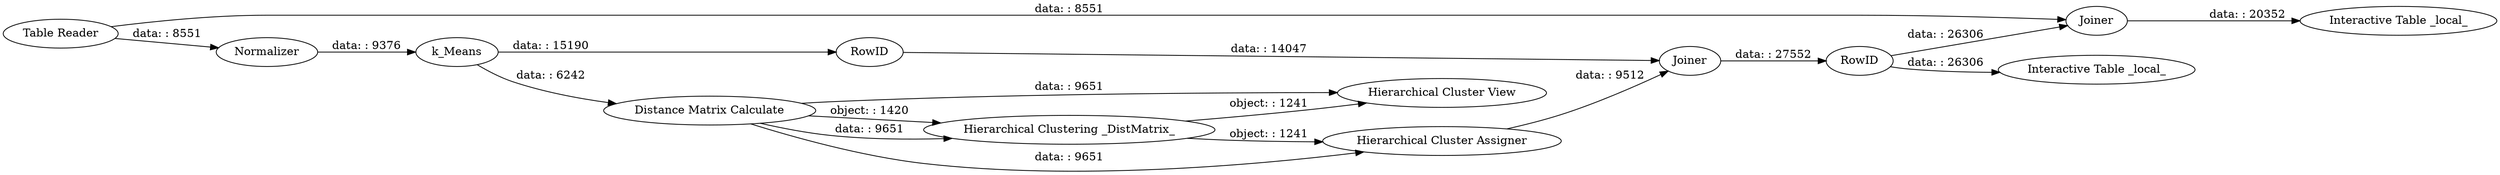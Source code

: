 digraph {
	"441438170858134105_43" [label=Joiner]
	"441438170858134105_44" [label="Interactive Table _local_"]
	"441438170858134105_23" [label="Distance Matrix Calculate"]
	"441438170858134105_47" [label=RowID]
	"441438170858134105_46" [label=RowID]
	"441438170858134105_22" [label="Hierarchical Clustering _DistMatrix_"]
	"441438170858134105_8" [label="Table Reader"]
	"441438170858134105_48" [label="Interactive Table _local_"]
	"441438170858134105_45" [label=Joiner]
	"441438170858134105_16" [label="Hierarchical Cluster Assigner"]
	"441438170858134105_40" [label="Hierarchical Cluster View"]
	"441438170858134105_42" [label=k_Means]
	"441438170858134105_12" [label=Normalizer]
	"441438170858134105_42" -> "441438170858134105_23" [label="data: : 6242"]
	"441438170858134105_46" -> "441438170858134105_43" [label="data: : 14047"]
	"441438170858134105_8" -> "441438170858134105_12" [label="data: : 8551"]
	"441438170858134105_23" -> "441438170858134105_40" [label="data: : 9651"]
	"441438170858134105_23" -> "441438170858134105_16" [label="data: : 9651"]
	"441438170858134105_42" -> "441438170858134105_46" [label="data: : 15190"]
	"441438170858134105_45" -> "441438170858134105_48" [label="data: : 20352"]
	"441438170858134105_47" -> "441438170858134105_45" [label="data: : 26306"]
	"441438170858134105_12" -> "441438170858134105_42" [label="data: : 9376"]
	"441438170858134105_16" -> "441438170858134105_43" [label="data: : 9512"]
	"441438170858134105_23" -> "441438170858134105_22" [label="object: : 1420"]
	"441438170858134105_43" -> "441438170858134105_47" [label="data: : 27552"]
	"441438170858134105_8" -> "441438170858134105_45" [label="data: : 8551"]
	"441438170858134105_23" -> "441438170858134105_22" [label="data: : 9651"]
	"441438170858134105_22" -> "441438170858134105_40" [label="object: : 1241"]
	"441438170858134105_22" -> "441438170858134105_16" [label="object: : 1241"]
	"441438170858134105_47" -> "441438170858134105_44" [label="data: : 26306"]
	rankdir=LR
}
